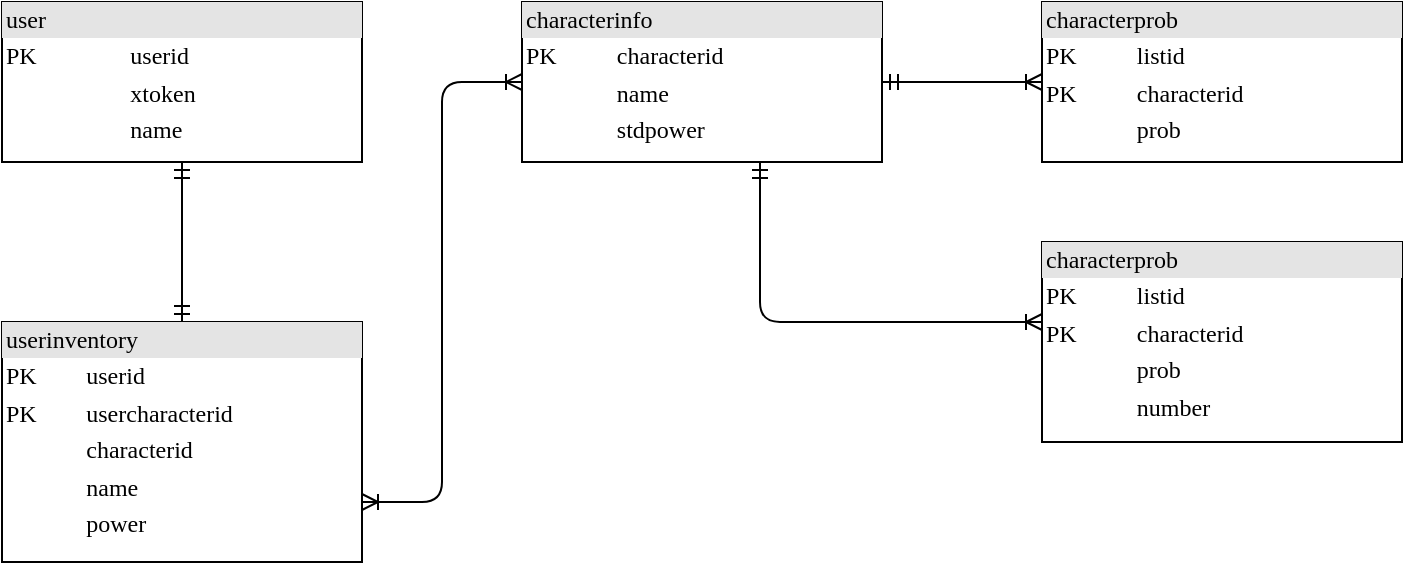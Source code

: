 <mxfile version="20.6.2" type="github">
  <diagram name="Page-1" id="2ca16b54-16f6-2749-3443-fa8db7711227">
    <mxGraphModel dx="1038" dy="547" grid="1" gridSize="10" guides="1" tooltips="1" connect="1" arrows="1" fold="1" page="1" pageScale="1" pageWidth="1100" pageHeight="850" background="none" math="0" shadow="0">
      <root>
        <mxCell id="0" />
        <mxCell id="1" parent="0" />
        <mxCell id="2ed32ef02a7f4228-7" value="&lt;div style=&quot;box-sizing: border-box ; width: 100% ; background: #e4e4e4 ; padding: 2px&quot;&gt;userinventory&lt;/div&gt;&lt;table style=&quot;width: 100% ; font-size: 1em&quot; cellpadding=&quot;2&quot; cellspacing=&quot;0&quot;&gt;&lt;tbody&gt;&lt;tr&gt;&lt;td&gt;PK&lt;/td&gt;&lt;td&gt;&lt;br&gt;&lt;/td&gt;&lt;td&gt;userid&lt;/td&gt;&lt;td&gt;&lt;br&gt;&lt;/td&gt;&lt;/tr&gt;&lt;tr&gt;&lt;td&gt;PK&lt;/td&gt;&lt;td&gt;&lt;br&gt;&lt;/td&gt;&lt;td&gt;usercharacterid&lt;br&gt;&lt;/td&gt;&lt;td&gt;&lt;br&gt;&lt;/td&gt;&lt;/tr&gt;&lt;tr&gt;&lt;td&gt;&lt;br&gt;&lt;/td&gt;&lt;td&gt;&lt;br&gt;&lt;/td&gt;&lt;td&gt;characterid&lt;br&gt;&lt;/td&gt;&lt;td&gt;&lt;/td&gt;&lt;/tr&gt;&lt;tr&gt;&lt;td&gt;&lt;br&gt;&lt;/td&gt;&lt;td&gt;&lt;br&gt;&lt;/td&gt;&lt;td&gt;name&lt;/td&gt;&lt;td&gt;&lt;br&gt;&lt;/td&gt;&lt;/tr&gt;&lt;tr&gt;&lt;td&gt;&lt;br&gt;&lt;/td&gt;&lt;td&gt;&lt;br&gt;&lt;/td&gt;&lt;td&gt;power&lt;/td&gt;&lt;td&gt;&lt;br&gt;&lt;/td&gt;&lt;/tr&gt;&lt;tr&gt;&lt;td&gt;&lt;br&gt;&lt;/td&gt;&lt;td&gt;&lt;br&gt;&lt;/td&gt;&lt;td&gt;&lt;br&gt;&lt;/td&gt;&lt;td&gt;&lt;br&gt;&lt;/td&gt;&lt;/tr&gt;&lt;tr&gt;&lt;td&gt;&lt;br&gt;&lt;/td&gt;&lt;td&gt;&lt;br&gt;&lt;/td&gt;&lt;td&gt;&lt;br&gt;&lt;br&gt;&lt;/td&gt;&lt;td&gt;&lt;br&gt;&lt;/td&gt;&lt;/tr&gt;&lt;tr&gt;&lt;td&gt;&lt;br&gt;&lt;/td&gt;&lt;td&gt;&lt;br&gt;&lt;/td&gt;&lt;td&gt;&lt;br&gt;&lt;/td&gt;&lt;td&gt;&lt;br&gt;&lt;/td&gt;&lt;/tr&gt;&lt;/tbody&gt;&lt;/table&gt;" style="verticalAlign=top;align=left;overflow=fill;html=1;rounded=0;shadow=0;comic=0;labelBackgroundColor=none;strokeWidth=1;fontFamily=Verdana;fontSize=12" parent="1" vertex="1">
          <mxGeometry x="300" y="360" width="180" height="120" as="geometry" />
        </mxCell>
        <mxCell id="2ed32ef02a7f4228-17" style="edgeStyle=orthogonalEdgeStyle;html=1;entryX=0.5;entryY=0;labelBackgroundColor=none;startArrow=ERmandOne;endArrow=ERmandOne;fontFamily=Verdana;fontSize=12;align=left;endFill=0;" parent="1" source="2ed32ef02a7f4228-8" target="2ed32ef02a7f4228-7" edge="1">
          <mxGeometry relative="1" as="geometry" />
        </mxCell>
        <mxCell id="2ed32ef02a7f4228-8" value="&lt;div style=&quot;box-sizing: border-box; width: 100%; background: rgb(228, 228, 228); padding: 2px;&quot;&gt;user&lt;/div&gt;&lt;table style=&quot;width: 100% ; font-size: 1em&quot; cellpadding=&quot;2&quot; cellspacing=&quot;0&quot;&gt;&lt;tbody&gt;&lt;tr&gt;&lt;td&gt;PK&lt;/td&gt;&lt;td&gt;userid&lt;/td&gt;&lt;/tr&gt;&lt;tr&gt;&lt;td&gt;&lt;br&gt;&lt;/td&gt;&lt;td&gt;xtoken&lt;/td&gt;&lt;/tr&gt;&lt;tr&gt;&lt;td&gt;&lt;br&gt;&lt;/td&gt;&lt;td&gt;name&lt;/td&gt;&lt;/tr&gt;&lt;tr&gt;&lt;td&gt;&lt;/td&gt;&lt;td&gt;&lt;br&gt;&lt;/td&gt;&lt;/tr&gt;&lt;tr&gt;&lt;td&gt;&lt;/td&gt;&lt;td&gt;&lt;br&gt;&lt;/td&gt;&lt;/tr&gt;&lt;/tbody&gt;&lt;/table&gt;" style="verticalAlign=top;align=left;overflow=fill;html=1;rounded=0;shadow=0;comic=0;labelBackgroundColor=none;strokeWidth=1;fontFamily=Verdana;fontSize=12" parent="1" vertex="1">
          <mxGeometry x="300" y="200" width="180" height="80" as="geometry" />
        </mxCell>
        <mxCell id="2ed32ef02a7f4228-10" value="&lt;div style=&quot;box-sizing: border-box ; width: 100% ; background: #e4e4e4 ; padding: 2px&quot;&gt;characterinfo&lt;/div&gt;&lt;table style=&quot;width: 100% ; font-size: 1em&quot; cellpadding=&quot;2&quot; cellspacing=&quot;0&quot;&gt;&lt;tbody&gt;&lt;tr&gt;&lt;td&gt;PK&lt;/td&gt;&lt;td&gt;characterid&lt;/td&gt;&lt;/tr&gt;&lt;tr&gt;&lt;td&gt;&lt;br&gt;&lt;/td&gt;&lt;td&gt;name&lt;/td&gt;&lt;/tr&gt;&lt;tr&gt;&lt;td&gt;&lt;br&gt;&lt;/td&gt;&lt;td&gt;stdpower&lt;/td&gt;&lt;/tr&gt;&lt;tr&gt;&lt;td&gt;&lt;br&gt;&lt;/td&gt;&lt;td&gt;&lt;br&gt;&lt;/td&gt;&lt;/tr&gt;&lt;tr&gt;&lt;td&gt;&lt;/td&gt;&lt;td&gt;&lt;/td&gt;&lt;/tr&gt;&lt;/tbody&gt;&lt;/table&gt;" style="verticalAlign=top;align=left;overflow=fill;html=1;rounded=0;shadow=0;comic=0;labelBackgroundColor=none;strokeWidth=1;fontFamily=Verdana;fontSize=12" parent="1" vertex="1">
          <mxGeometry x="560" y="200" width="180" height="80" as="geometry" />
        </mxCell>
        <mxCell id="FQ8uHUq1FOKFdL6j8iEK-2" style="edgeStyle=orthogonalEdgeStyle;html=1;labelBackgroundColor=none;startArrow=ERoneToMany;endArrow=ERoneToMany;fontFamily=Verdana;fontSize=12;align=left;endFill=0;exitX=0;exitY=0.5;exitDx=0;exitDy=0;entryX=1;entryY=0.75;entryDx=0;entryDy=0;startFill=0;" parent="1" source="2ed32ef02a7f4228-10" target="2ed32ef02a7f4228-7" edge="1">
          <mxGeometry relative="1" as="geometry">
            <mxPoint x="400" y="290" as="sourcePoint" />
            <mxPoint x="520" y="520" as="targetPoint" />
          </mxGeometry>
        </mxCell>
        <mxCell id="FQ8uHUq1FOKFdL6j8iEK-3" value="&lt;div style=&quot;box-sizing:border-box;width:100%;background:#e4e4e4;padding:2px;&quot;&gt;characterprob&lt;/div&gt;&lt;table style=&quot;width:100%;font-size:1em;&quot; cellpadding=&quot;2&quot; cellspacing=&quot;0&quot;&gt;&lt;tbody&gt;&lt;tr&gt;&lt;td&gt;PK&lt;/td&gt;&lt;td&gt;listid&lt;/td&gt;&lt;/tr&gt;&lt;tr&gt;&lt;td&gt;PK&lt;/td&gt;&lt;td&gt;characterid&lt;/td&gt;&lt;/tr&gt;&lt;tr&gt;&lt;td&gt;&lt;/td&gt;&lt;td&gt;prob&lt;/td&gt;&lt;/tr&gt;&lt;/tbody&gt;&lt;/table&gt;" style="verticalAlign=top;align=left;overflow=fill;html=1;rounded=0;shadow=0;comic=0;labelBackgroundColor=none;strokeWidth=1;fontFamily=Verdana;fontSize=12" parent="1" vertex="1">
          <mxGeometry x="820" y="200" width="180" height="80" as="geometry" />
        </mxCell>
        <mxCell id="pr7D9BwDw4DDUdrXt_FG-1" style="edgeStyle=orthogonalEdgeStyle;html=1;entryX=0;entryY=0.5;labelBackgroundColor=none;startArrow=ERmandOne;endArrow=ERoneToMany;fontFamily=Verdana;fontSize=12;align=left;endFill=0;exitX=1;exitY=0.5;exitDx=0;exitDy=0;entryDx=0;entryDy=0;" parent="1" source="2ed32ef02a7f4228-10" target="FQ8uHUq1FOKFdL6j8iEK-3" edge="1">
          <mxGeometry relative="1" as="geometry">
            <mxPoint x="400" y="290" as="sourcePoint" />
            <mxPoint x="400" y="370" as="targetPoint" />
          </mxGeometry>
        </mxCell>
        <mxCell id="RDpyyF_zI8kXO28N5KA5-1" style="edgeStyle=orthogonalEdgeStyle;html=1;labelBackgroundColor=none;startArrow=ERmandOne;endArrow=ERoneToMany;fontFamily=Verdana;fontSize=12;align=left;endFill=0;" edge="1" parent="1">
          <mxGeometry relative="1" as="geometry">
            <mxPoint x="679" y="280" as="sourcePoint" />
            <mxPoint x="820" y="360" as="targetPoint" />
            <Array as="points">
              <mxPoint x="679" y="360" />
            </Array>
          </mxGeometry>
        </mxCell>
        <mxCell id="RDpyyF_zI8kXO28N5KA5-2" value="&lt;div style=&quot;box-sizing:border-box;width:100%;background:#e4e4e4;padding:2px;&quot;&gt;characterprob&lt;/div&gt;&lt;table style=&quot;width:100%;font-size:1em;&quot; cellpadding=&quot;2&quot; cellspacing=&quot;0&quot;&gt;&lt;tbody&gt;&lt;tr&gt;&lt;td&gt;PK&lt;/td&gt;&lt;td&gt;listid&lt;/td&gt;&lt;/tr&gt;&lt;tr&gt;&lt;td&gt;PK&lt;/td&gt;&lt;td&gt;characterid&lt;/td&gt;&lt;/tr&gt;&lt;tr&gt;&lt;td&gt;&lt;/td&gt;&lt;td&gt;prob&lt;/td&gt;&lt;/tr&gt;&lt;tr&gt;&lt;td&gt;&lt;br&gt;&lt;/td&gt;&lt;td&gt;number&lt;/td&gt;&lt;/tr&gt;&lt;/tbody&gt;&lt;/table&gt;" style="verticalAlign=top;align=left;overflow=fill;html=1;rounded=0;shadow=0;comic=0;labelBackgroundColor=none;strokeWidth=1;fontFamily=Verdana;fontSize=12" vertex="1" parent="1">
          <mxGeometry x="820" y="320" width="180" height="100" as="geometry" />
        </mxCell>
      </root>
    </mxGraphModel>
  </diagram>
</mxfile>
